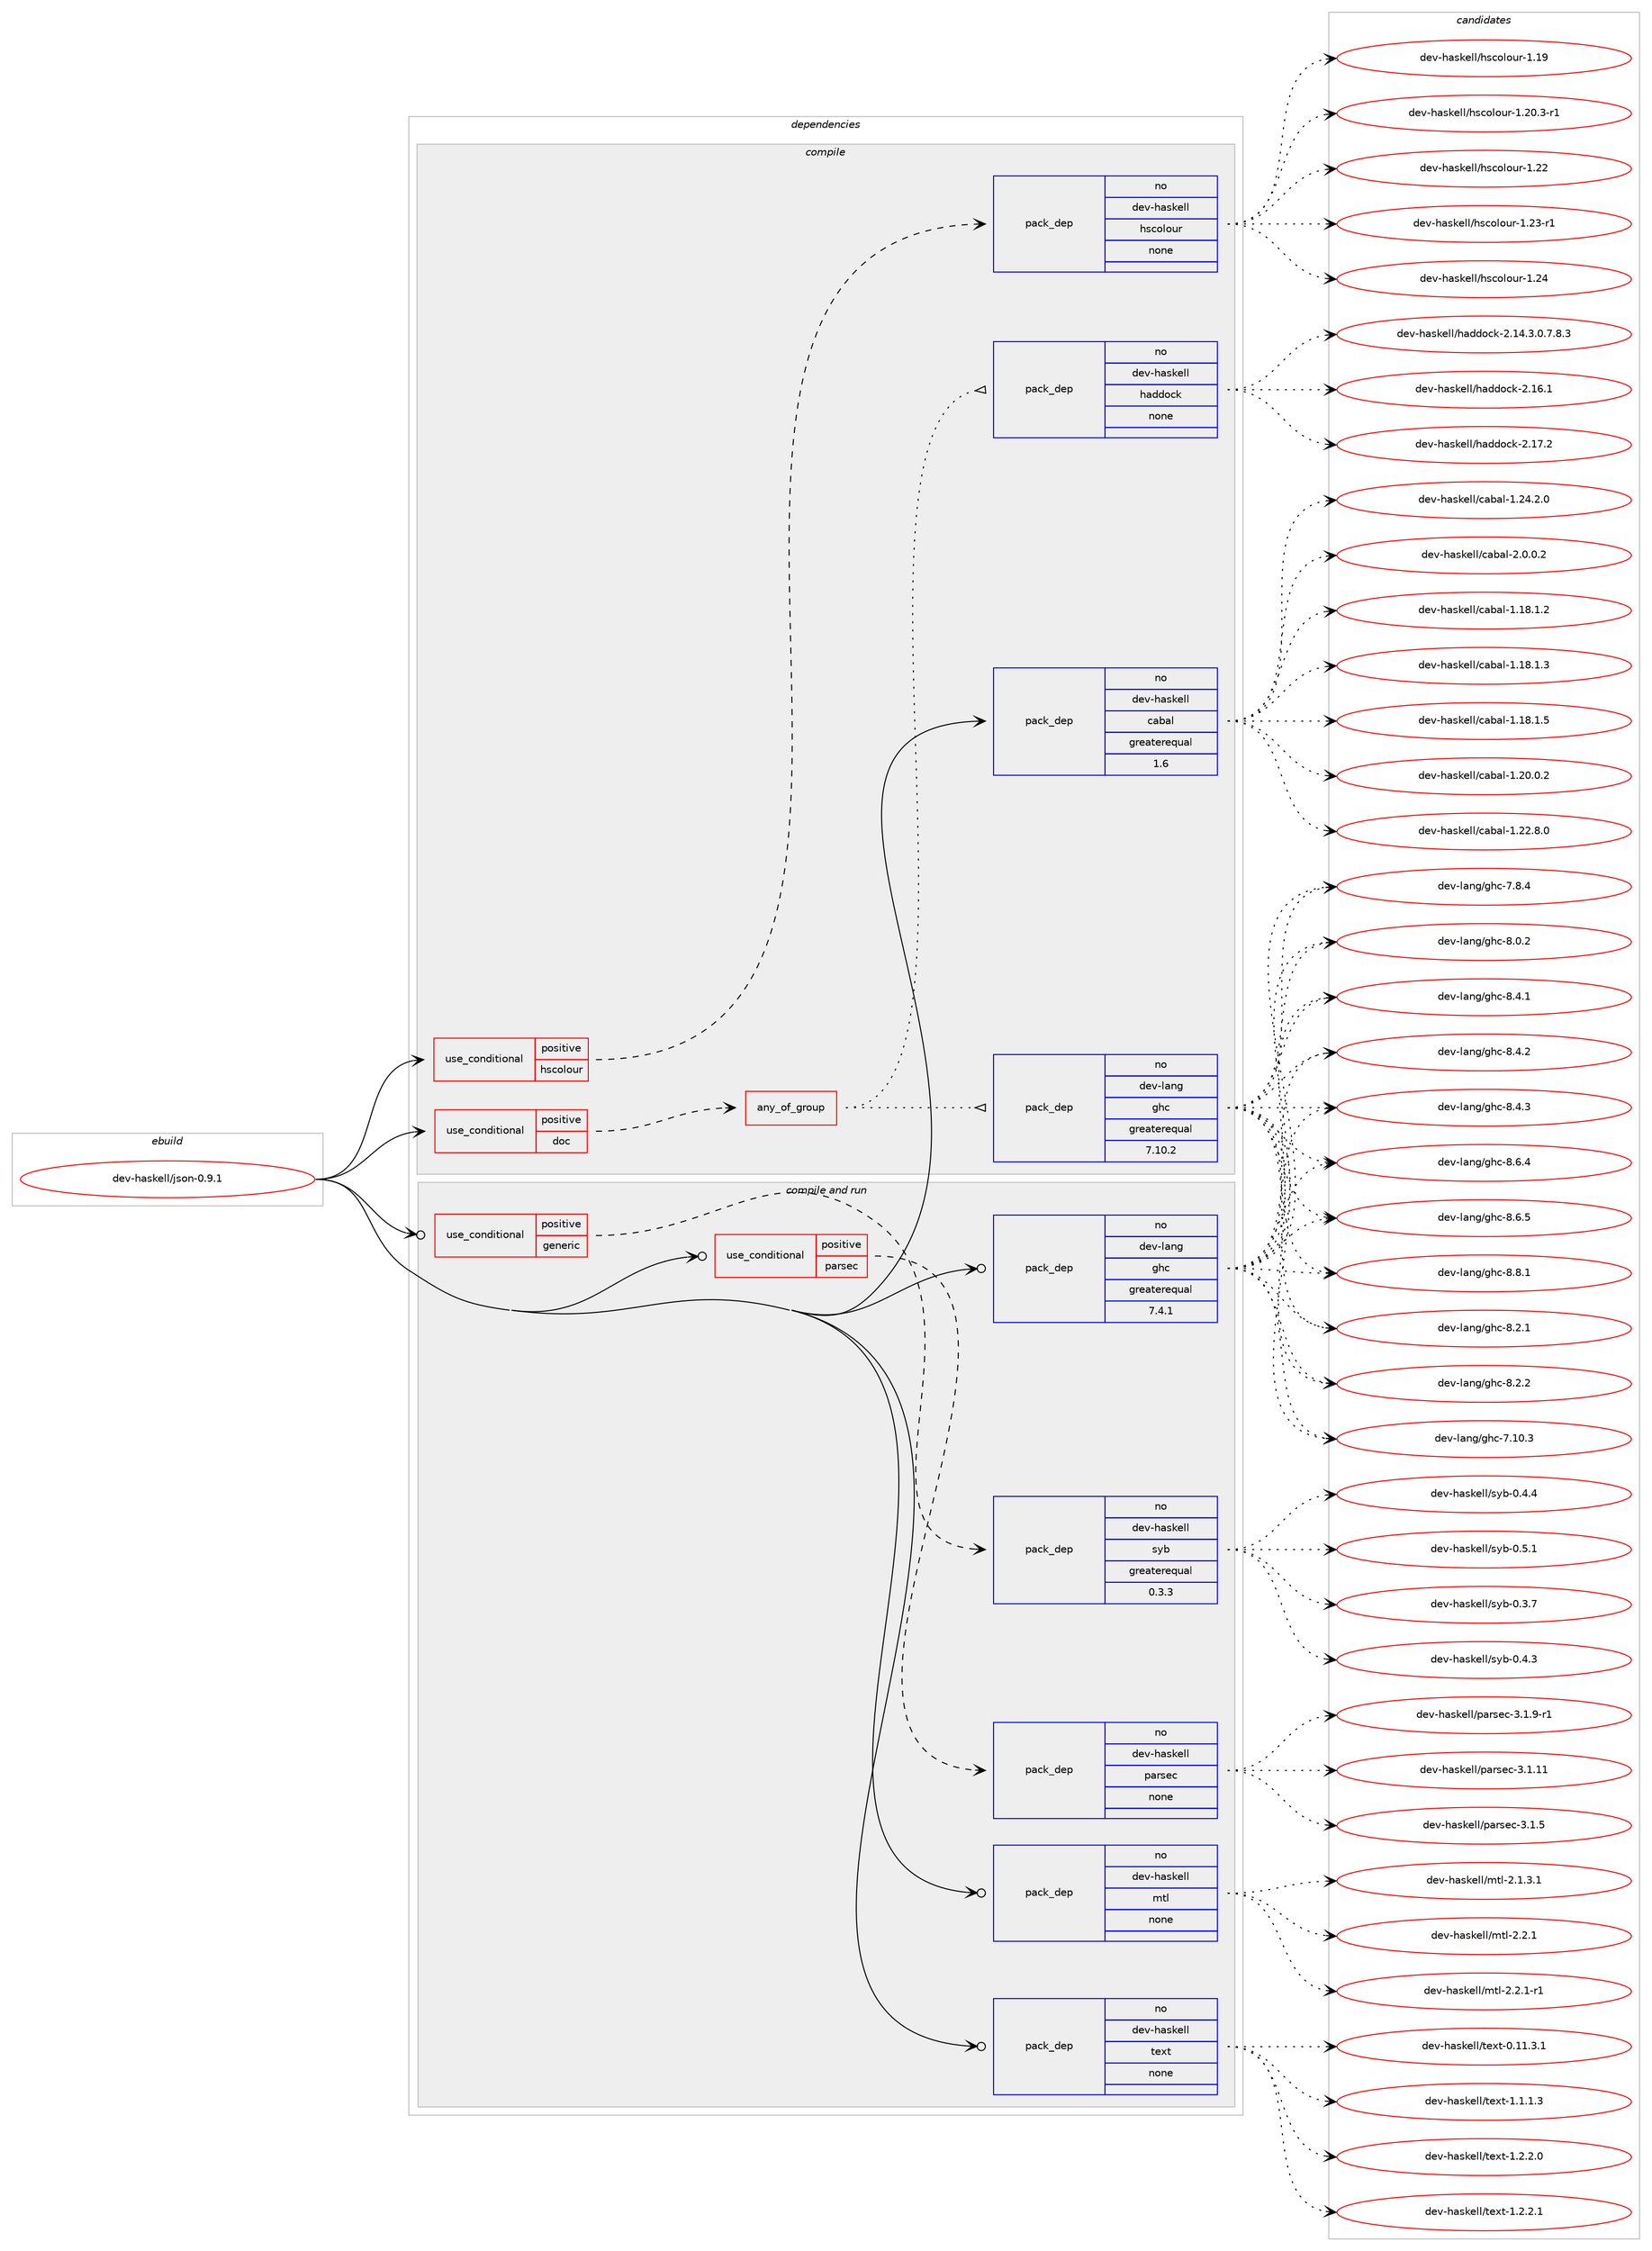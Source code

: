 digraph prolog {

# *************
# Graph options
# *************

newrank=true;
concentrate=true;
compound=true;
graph [rankdir=LR,fontname=Helvetica,fontsize=10,ranksep=1.5];#, ranksep=2.5, nodesep=0.2];
edge  [arrowhead=vee];
node  [fontname=Helvetica,fontsize=10];

# **********
# The ebuild
# **********

subgraph cluster_leftcol {
color=gray;
rank=same;
label=<<i>ebuild</i>>;
id [label="dev-haskell/json-0.9.1", color=red, width=4, href="../dev-haskell/json-0.9.1.svg"];
}

# ****************
# The dependencies
# ****************

subgraph cluster_midcol {
color=gray;
label=<<i>dependencies</i>>;
subgraph cluster_compile {
fillcolor="#eeeeee";
style=filled;
label=<<i>compile</i>>;
subgraph cond126446 {
dependency537193 [label=<<TABLE BORDER="0" CELLBORDER="1" CELLSPACING="0" CELLPADDING="4"><TR><TD ROWSPAN="3" CELLPADDING="10">use_conditional</TD></TR><TR><TD>positive</TD></TR><TR><TD>doc</TD></TR></TABLE>>, shape=none, color=red];
subgraph any10101 {
dependency537194 [label=<<TABLE BORDER="0" CELLBORDER="1" CELLSPACING="0" CELLPADDING="4"><TR><TD CELLPADDING="10">any_of_group</TD></TR></TABLE>>, shape=none, color=red];subgraph pack400289 {
dependency537195 [label=<<TABLE BORDER="0" CELLBORDER="1" CELLSPACING="0" CELLPADDING="4" WIDTH="220"><TR><TD ROWSPAN="6" CELLPADDING="30">pack_dep</TD></TR><TR><TD WIDTH="110">no</TD></TR><TR><TD>dev-haskell</TD></TR><TR><TD>haddock</TD></TR><TR><TD>none</TD></TR><TR><TD></TD></TR></TABLE>>, shape=none, color=blue];
}
dependency537194:e -> dependency537195:w [weight=20,style="dotted",arrowhead="oinv"];
subgraph pack400290 {
dependency537196 [label=<<TABLE BORDER="0" CELLBORDER="1" CELLSPACING="0" CELLPADDING="4" WIDTH="220"><TR><TD ROWSPAN="6" CELLPADDING="30">pack_dep</TD></TR><TR><TD WIDTH="110">no</TD></TR><TR><TD>dev-lang</TD></TR><TR><TD>ghc</TD></TR><TR><TD>greaterequal</TD></TR><TR><TD>7.10.2</TD></TR></TABLE>>, shape=none, color=blue];
}
dependency537194:e -> dependency537196:w [weight=20,style="dotted",arrowhead="oinv"];
}
dependency537193:e -> dependency537194:w [weight=20,style="dashed",arrowhead="vee"];
}
id:e -> dependency537193:w [weight=20,style="solid",arrowhead="vee"];
subgraph cond126447 {
dependency537197 [label=<<TABLE BORDER="0" CELLBORDER="1" CELLSPACING="0" CELLPADDING="4"><TR><TD ROWSPAN="3" CELLPADDING="10">use_conditional</TD></TR><TR><TD>positive</TD></TR><TR><TD>hscolour</TD></TR></TABLE>>, shape=none, color=red];
subgraph pack400291 {
dependency537198 [label=<<TABLE BORDER="0" CELLBORDER="1" CELLSPACING="0" CELLPADDING="4" WIDTH="220"><TR><TD ROWSPAN="6" CELLPADDING="30">pack_dep</TD></TR><TR><TD WIDTH="110">no</TD></TR><TR><TD>dev-haskell</TD></TR><TR><TD>hscolour</TD></TR><TR><TD>none</TD></TR><TR><TD></TD></TR></TABLE>>, shape=none, color=blue];
}
dependency537197:e -> dependency537198:w [weight=20,style="dashed",arrowhead="vee"];
}
id:e -> dependency537197:w [weight=20,style="solid",arrowhead="vee"];
subgraph pack400292 {
dependency537199 [label=<<TABLE BORDER="0" CELLBORDER="1" CELLSPACING="0" CELLPADDING="4" WIDTH="220"><TR><TD ROWSPAN="6" CELLPADDING="30">pack_dep</TD></TR><TR><TD WIDTH="110">no</TD></TR><TR><TD>dev-haskell</TD></TR><TR><TD>cabal</TD></TR><TR><TD>greaterequal</TD></TR><TR><TD>1.6</TD></TR></TABLE>>, shape=none, color=blue];
}
id:e -> dependency537199:w [weight=20,style="solid",arrowhead="vee"];
}
subgraph cluster_compileandrun {
fillcolor="#eeeeee";
style=filled;
label=<<i>compile and run</i>>;
subgraph cond126448 {
dependency537200 [label=<<TABLE BORDER="0" CELLBORDER="1" CELLSPACING="0" CELLPADDING="4"><TR><TD ROWSPAN="3" CELLPADDING="10">use_conditional</TD></TR><TR><TD>positive</TD></TR><TR><TD>generic</TD></TR></TABLE>>, shape=none, color=red];
subgraph pack400293 {
dependency537201 [label=<<TABLE BORDER="0" CELLBORDER="1" CELLSPACING="0" CELLPADDING="4" WIDTH="220"><TR><TD ROWSPAN="6" CELLPADDING="30">pack_dep</TD></TR><TR><TD WIDTH="110">no</TD></TR><TR><TD>dev-haskell</TD></TR><TR><TD>syb</TD></TR><TR><TD>greaterequal</TD></TR><TR><TD>0.3.3</TD></TR></TABLE>>, shape=none, color=blue];
}
dependency537200:e -> dependency537201:w [weight=20,style="dashed",arrowhead="vee"];
}
id:e -> dependency537200:w [weight=20,style="solid",arrowhead="odotvee"];
subgraph cond126449 {
dependency537202 [label=<<TABLE BORDER="0" CELLBORDER="1" CELLSPACING="0" CELLPADDING="4"><TR><TD ROWSPAN="3" CELLPADDING="10">use_conditional</TD></TR><TR><TD>positive</TD></TR><TR><TD>parsec</TD></TR></TABLE>>, shape=none, color=red];
subgraph pack400294 {
dependency537203 [label=<<TABLE BORDER="0" CELLBORDER="1" CELLSPACING="0" CELLPADDING="4" WIDTH="220"><TR><TD ROWSPAN="6" CELLPADDING="30">pack_dep</TD></TR><TR><TD WIDTH="110">no</TD></TR><TR><TD>dev-haskell</TD></TR><TR><TD>parsec</TD></TR><TR><TD>none</TD></TR><TR><TD></TD></TR></TABLE>>, shape=none, color=blue];
}
dependency537202:e -> dependency537203:w [weight=20,style="dashed",arrowhead="vee"];
}
id:e -> dependency537202:w [weight=20,style="solid",arrowhead="odotvee"];
subgraph pack400295 {
dependency537204 [label=<<TABLE BORDER="0" CELLBORDER="1" CELLSPACING="0" CELLPADDING="4" WIDTH="220"><TR><TD ROWSPAN="6" CELLPADDING="30">pack_dep</TD></TR><TR><TD WIDTH="110">no</TD></TR><TR><TD>dev-haskell</TD></TR><TR><TD>mtl</TD></TR><TR><TD>none</TD></TR><TR><TD></TD></TR></TABLE>>, shape=none, color=blue];
}
id:e -> dependency537204:w [weight=20,style="solid",arrowhead="odotvee"];
subgraph pack400296 {
dependency537205 [label=<<TABLE BORDER="0" CELLBORDER="1" CELLSPACING="0" CELLPADDING="4" WIDTH="220"><TR><TD ROWSPAN="6" CELLPADDING="30">pack_dep</TD></TR><TR><TD WIDTH="110">no</TD></TR><TR><TD>dev-haskell</TD></TR><TR><TD>text</TD></TR><TR><TD>none</TD></TR><TR><TD></TD></TR></TABLE>>, shape=none, color=blue];
}
id:e -> dependency537205:w [weight=20,style="solid",arrowhead="odotvee"];
subgraph pack400297 {
dependency537206 [label=<<TABLE BORDER="0" CELLBORDER="1" CELLSPACING="0" CELLPADDING="4" WIDTH="220"><TR><TD ROWSPAN="6" CELLPADDING="30">pack_dep</TD></TR><TR><TD WIDTH="110">no</TD></TR><TR><TD>dev-lang</TD></TR><TR><TD>ghc</TD></TR><TR><TD>greaterequal</TD></TR><TR><TD>7.4.1</TD></TR></TABLE>>, shape=none, color=blue];
}
id:e -> dependency537206:w [weight=20,style="solid",arrowhead="odotvee"];
}
subgraph cluster_run {
fillcolor="#eeeeee";
style=filled;
label=<<i>run</i>>;
}
}

# **************
# The candidates
# **************

subgraph cluster_choices {
rank=same;
color=gray;
label=<<i>candidates</i>>;

subgraph choice400289 {
color=black;
nodesep=1;
choice1001011184510497115107101108108471049710010011199107455046495246514648465546564651 [label="dev-haskell/haddock-2.14.3.0.7.8.3", color=red, width=4,href="../dev-haskell/haddock-2.14.3.0.7.8.3.svg"];
choice100101118451049711510710110810847104971001001119910745504649544649 [label="dev-haskell/haddock-2.16.1", color=red, width=4,href="../dev-haskell/haddock-2.16.1.svg"];
choice100101118451049711510710110810847104971001001119910745504649554650 [label="dev-haskell/haddock-2.17.2", color=red, width=4,href="../dev-haskell/haddock-2.17.2.svg"];
dependency537195:e -> choice1001011184510497115107101108108471049710010011199107455046495246514648465546564651:w [style=dotted,weight="100"];
dependency537195:e -> choice100101118451049711510710110810847104971001001119910745504649544649:w [style=dotted,weight="100"];
dependency537195:e -> choice100101118451049711510710110810847104971001001119910745504649554650:w [style=dotted,weight="100"];
}
subgraph choice400290 {
color=black;
nodesep=1;
choice1001011184510897110103471031049945554649484651 [label="dev-lang/ghc-7.10.3", color=red, width=4,href="../dev-lang/ghc-7.10.3.svg"];
choice10010111845108971101034710310499455546564652 [label="dev-lang/ghc-7.8.4", color=red, width=4,href="../dev-lang/ghc-7.8.4.svg"];
choice10010111845108971101034710310499455646484650 [label="dev-lang/ghc-8.0.2", color=red, width=4,href="../dev-lang/ghc-8.0.2.svg"];
choice10010111845108971101034710310499455646504649 [label="dev-lang/ghc-8.2.1", color=red, width=4,href="../dev-lang/ghc-8.2.1.svg"];
choice10010111845108971101034710310499455646504650 [label="dev-lang/ghc-8.2.2", color=red, width=4,href="../dev-lang/ghc-8.2.2.svg"];
choice10010111845108971101034710310499455646524649 [label="dev-lang/ghc-8.4.1", color=red, width=4,href="../dev-lang/ghc-8.4.1.svg"];
choice10010111845108971101034710310499455646524650 [label="dev-lang/ghc-8.4.2", color=red, width=4,href="../dev-lang/ghc-8.4.2.svg"];
choice10010111845108971101034710310499455646524651 [label="dev-lang/ghc-8.4.3", color=red, width=4,href="../dev-lang/ghc-8.4.3.svg"];
choice10010111845108971101034710310499455646544652 [label="dev-lang/ghc-8.6.4", color=red, width=4,href="../dev-lang/ghc-8.6.4.svg"];
choice10010111845108971101034710310499455646544653 [label="dev-lang/ghc-8.6.5", color=red, width=4,href="../dev-lang/ghc-8.6.5.svg"];
choice10010111845108971101034710310499455646564649 [label="dev-lang/ghc-8.8.1", color=red, width=4,href="../dev-lang/ghc-8.8.1.svg"];
dependency537196:e -> choice1001011184510897110103471031049945554649484651:w [style=dotted,weight="100"];
dependency537196:e -> choice10010111845108971101034710310499455546564652:w [style=dotted,weight="100"];
dependency537196:e -> choice10010111845108971101034710310499455646484650:w [style=dotted,weight="100"];
dependency537196:e -> choice10010111845108971101034710310499455646504649:w [style=dotted,weight="100"];
dependency537196:e -> choice10010111845108971101034710310499455646504650:w [style=dotted,weight="100"];
dependency537196:e -> choice10010111845108971101034710310499455646524649:w [style=dotted,weight="100"];
dependency537196:e -> choice10010111845108971101034710310499455646524650:w [style=dotted,weight="100"];
dependency537196:e -> choice10010111845108971101034710310499455646524651:w [style=dotted,weight="100"];
dependency537196:e -> choice10010111845108971101034710310499455646544652:w [style=dotted,weight="100"];
dependency537196:e -> choice10010111845108971101034710310499455646544653:w [style=dotted,weight="100"];
dependency537196:e -> choice10010111845108971101034710310499455646564649:w [style=dotted,weight="100"];
}
subgraph choice400291 {
color=black;
nodesep=1;
choice100101118451049711510710110810847104115991111081111171144549464957 [label="dev-haskell/hscolour-1.19", color=red, width=4,href="../dev-haskell/hscolour-1.19.svg"];
choice10010111845104971151071011081084710411599111108111117114454946504846514511449 [label="dev-haskell/hscolour-1.20.3-r1", color=red, width=4,href="../dev-haskell/hscolour-1.20.3-r1.svg"];
choice100101118451049711510710110810847104115991111081111171144549465050 [label="dev-haskell/hscolour-1.22", color=red, width=4,href="../dev-haskell/hscolour-1.22.svg"];
choice1001011184510497115107101108108471041159911110811111711445494650514511449 [label="dev-haskell/hscolour-1.23-r1", color=red, width=4,href="../dev-haskell/hscolour-1.23-r1.svg"];
choice100101118451049711510710110810847104115991111081111171144549465052 [label="dev-haskell/hscolour-1.24", color=red, width=4,href="../dev-haskell/hscolour-1.24.svg"];
dependency537198:e -> choice100101118451049711510710110810847104115991111081111171144549464957:w [style=dotted,weight="100"];
dependency537198:e -> choice10010111845104971151071011081084710411599111108111117114454946504846514511449:w [style=dotted,weight="100"];
dependency537198:e -> choice100101118451049711510710110810847104115991111081111171144549465050:w [style=dotted,weight="100"];
dependency537198:e -> choice1001011184510497115107101108108471041159911110811111711445494650514511449:w [style=dotted,weight="100"];
dependency537198:e -> choice100101118451049711510710110810847104115991111081111171144549465052:w [style=dotted,weight="100"];
}
subgraph choice400292 {
color=black;
nodesep=1;
choice10010111845104971151071011081084799979897108454946495646494650 [label="dev-haskell/cabal-1.18.1.2", color=red, width=4,href="../dev-haskell/cabal-1.18.1.2.svg"];
choice10010111845104971151071011081084799979897108454946495646494651 [label="dev-haskell/cabal-1.18.1.3", color=red, width=4,href="../dev-haskell/cabal-1.18.1.3.svg"];
choice10010111845104971151071011081084799979897108454946495646494653 [label="dev-haskell/cabal-1.18.1.5", color=red, width=4,href="../dev-haskell/cabal-1.18.1.5.svg"];
choice10010111845104971151071011081084799979897108454946504846484650 [label="dev-haskell/cabal-1.20.0.2", color=red, width=4,href="../dev-haskell/cabal-1.20.0.2.svg"];
choice10010111845104971151071011081084799979897108454946505046564648 [label="dev-haskell/cabal-1.22.8.0", color=red, width=4,href="../dev-haskell/cabal-1.22.8.0.svg"];
choice10010111845104971151071011081084799979897108454946505246504648 [label="dev-haskell/cabal-1.24.2.0", color=red, width=4,href="../dev-haskell/cabal-1.24.2.0.svg"];
choice100101118451049711510710110810847999798971084550464846484650 [label="dev-haskell/cabal-2.0.0.2", color=red, width=4,href="../dev-haskell/cabal-2.0.0.2.svg"];
dependency537199:e -> choice10010111845104971151071011081084799979897108454946495646494650:w [style=dotted,weight="100"];
dependency537199:e -> choice10010111845104971151071011081084799979897108454946495646494651:w [style=dotted,weight="100"];
dependency537199:e -> choice10010111845104971151071011081084799979897108454946495646494653:w [style=dotted,weight="100"];
dependency537199:e -> choice10010111845104971151071011081084799979897108454946504846484650:w [style=dotted,weight="100"];
dependency537199:e -> choice10010111845104971151071011081084799979897108454946505046564648:w [style=dotted,weight="100"];
dependency537199:e -> choice10010111845104971151071011081084799979897108454946505246504648:w [style=dotted,weight="100"];
dependency537199:e -> choice100101118451049711510710110810847999798971084550464846484650:w [style=dotted,weight="100"];
}
subgraph choice400293 {
color=black;
nodesep=1;
choice10010111845104971151071011081084711512198454846514655 [label="dev-haskell/syb-0.3.7", color=red, width=4,href="../dev-haskell/syb-0.3.7.svg"];
choice10010111845104971151071011081084711512198454846524651 [label="dev-haskell/syb-0.4.3", color=red, width=4,href="../dev-haskell/syb-0.4.3.svg"];
choice10010111845104971151071011081084711512198454846524652 [label="dev-haskell/syb-0.4.4", color=red, width=4,href="../dev-haskell/syb-0.4.4.svg"];
choice10010111845104971151071011081084711512198454846534649 [label="dev-haskell/syb-0.5.1", color=red, width=4,href="../dev-haskell/syb-0.5.1.svg"];
dependency537201:e -> choice10010111845104971151071011081084711512198454846514655:w [style=dotted,weight="100"];
dependency537201:e -> choice10010111845104971151071011081084711512198454846524651:w [style=dotted,weight="100"];
dependency537201:e -> choice10010111845104971151071011081084711512198454846524652:w [style=dotted,weight="100"];
dependency537201:e -> choice10010111845104971151071011081084711512198454846534649:w [style=dotted,weight="100"];
}
subgraph choice400294 {
color=black;
nodesep=1;
choice100101118451049711510710110810847112971141151019945514649464949 [label="dev-haskell/parsec-3.1.11", color=red, width=4,href="../dev-haskell/parsec-3.1.11.svg"];
choice1001011184510497115107101108108471129711411510199455146494653 [label="dev-haskell/parsec-3.1.5", color=red, width=4,href="../dev-haskell/parsec-3.1.5.svg"];
choice10010111845104971151071011081084711297114115101994551464946574511449 [label="dev-haskell/parsec-3.1.9-r1", color=red, width=4,href="../dev-haskell/parsec-3.1.9-r1.svg"];
dependency537203:e -> choice100101118451049711510710110810847112971141151019945514649464949:w [style=dotted,weight="100"];
dependency537203:e -> choice1001011184510497115107101108108471129711411510199455146494653:w [style=dotted,weight="100"];
dependency537203:e -> choice10010111845104971151071011081084711297114115101994551464946574511449:w [style=dotted,weight="100"];
}
subgraph choice400295 {
color=black;
nodesep=1;
choice1001011184510497115107101108108471091161084550464946514649 [label="dev-haskell/mtl-2.1.3.1", color=red, width=4,href="../dev-haskell/mtl-2.1.3.1.svg"];
choice100101118451049711510710110810847109116108455046504649 [label="dev-haskell/mtl-2.2.1", color=red, width=4,href="../dev-haskell/mtl-2.2.1.svg"];
choice1001011184510497115107101108108471091161084550465046494511449 [label="dev-haskell/mtl-2.2.1-r1", color=red, width=4,href="../dev-haskell/mtl-2.2.1-r1.svg"];
dependency537204:e -> choice1001011184510497115107101108108471091161084550464946514649:w [style=dotted,weight="100"];
dependency537204:e -> choice100101118451049711510710110810847109116108455046504649:w [style=dotted,weight="100"];
dependency537204:e -> choice1001011184510497115107101108108471091161084550465046494511449:w [style=dotted,weight="100"];
}
subgraph choice400296 {
color=black;
nodesep=1;
choice100101118451049711510710110810847116101120116454846494946514649 [label="dev-haskell/text-0.11.3.1", color=red, width=4,href="../dev-haskell/text-0.11.3.1.svg"];
choice1001011184510497115107101108108471161011201164549464946494651 [label="dev-haskell/text-1.1.1.3", color=red, width=4,href="../dev-haskell/text-1.1.1.3.svg"];
choice1001011184510497115107101108108471161011201164549465046504648 [label="dev-haskell/text-1.2.2.0", color=red, width=4,href="../dev-haskell/text-1.2.2.0.svg"];
choice1001011184510497115107101108108471161011201164549465046504649 [label="dev-haskell/text-1.2.2.1", color=red, width=4,href="../dev-haskell/text-1.2.2.1.svg"];
dependency537205:e -> choice100101118451049711510710110810847116101120116454846494946514649:w [style=dotted,weight="100"];
dependency537205:e -> choice1001011184510497115107101108108471161011201164549464946494651:w [style=dotted,weight="100"];
dependency537205:e -> choice1001011184510497115107101108108471161011201164549465046504648:w [style=dotted,weight="100"];
dependency537205:e -> choice1001011184510497115107101108108471161011201164549465046504649:w [style=dotted,weight="100"];
}
subgraph choice400297 {
color=black;
nodesep=1;
choice1001011184510897110103471031049945554649484651 [label="dev-lang/ghc-7.10.3", color=red, width=4,href="../dev-lang/ghc-7.10.3.svg"];
choice10010111845108971101034710310499455546564652 [label="dev-lang/ghc-7.8.4", color=red, width=4,href="../dev-lang/ghc-7.8.4.svg"];
choice10010111845108971101034710310499455646484650 [label="dev-lang/ghc-8.0.2", color=red, width=4,href="../dev-lang/ghc-8.0.2.svg"];
choice10010111845108971101034710310499455646504649 [label="dev-lang/ghc-8.2.1", color=red, width=4,href="../dev-lang/ghc-8.2.1.svg"];
choice10010111845108971101034710310499455646504650 [label="dev-lang/ghc-8.2.2", color=red, width=4,href="../dev-lang/ghc-8.2.2.svg"];
choice10010111845108971101034710310499455646524649 [label="dev-lang/ghc-8.4.1", color=red, width=4,href="../dev-lang/ghc-8.4.1.svg"];
choice10010111845108971101034710310499455646524650 [label="dev-lang/ghc-8.4.2", color=red, width=4,href="../dev-lang/ghc-8.4.2.svg"];
choice10010111845108971101034710310499455646524651 [label="dev-lang/ghc-8.4.3", color=red, width=4,href="../dev-lang/ghc-8.4.3.svg"];
choice10010111845108971101034710310499455646544652 [label="dev-lang/ghc-8.6.4", color=red, width=4,href="../dev-lang/ghc-8.6.4.svg"];
choice10010111845108971101034710310499455646544653 [label="dev-lang/ghc-8.6.5", color=red, width=4,href="../dev-lang/ghc-8.6.5.svg"];
choice10010111845108971101034710310499455646564649 [label="dev-lang/ghc-8.8.1", color=red, width=4,href="../dev-lang/ghc-8.8.1.svg"];
dependency537206:e -> choice1001011184510897110103471031049945554649484651:w [style=dotted,weight="100"];
dependency537206:e -> choice10010111845108971101034710310499455546564652:w [style=dotted,weight="100"];
dependency537206:e -> choice10010111845108971101034710310499455646484650:w [style=dotted,weight="100"];
dependency537206:e -> choice10010111845108971101034710310499455646504649:w [style=dotted,weight="100"];
dependency537206:e -> choice10010111845108971101034710310499455646504650:w [style=dotted,weight="100"];
dependency537206:e -> choice10010111845108971101034710310499455646524649:w [style=dotted,weight="100"];
dependency537206:e -> choice10010111845108971101034710310499455646524650:w [style=dotted,weight="100"];
dependency537206:e -> choice10010111845108971101034710310499455646524651:w [style=dotted,weight="100"];
dependency537206:e -> choice10010111845108971101034710310499455646544652:w [style=dotted,weight="100"];
dependency537206:e -> choice10010111845108971101034710310499455646544653:w [style=dotted,weight="100"];
dependency537206:e -> choice10010111845108971101034710310499455646564649:w [style=dotted,weight="100"];
}
}

}
